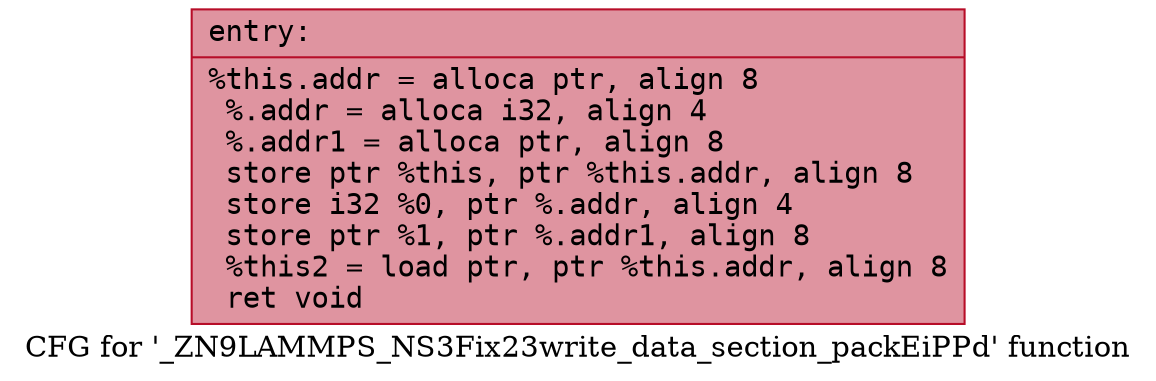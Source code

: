 digraph "CFG for '_ZN9LAMMPS_NS3Fix23write_data_section_packEiPPd' function" {
	label="CFG for '_ZN9LAMMPS_NS3Fix23write_data_section_packEiPPd' function";

	Node0x560f40cb6fe0 [shape=record,color="#b70d28ff", style=filled, fillcolor="#b70d2870" fontname="Courier",label="{entry:\l|  %this.addr = alloca ptr, align 8\l  %.addr = alloca i32, align 4\l  %.addr1 = alloca ptr, align 8\l  store ptr %this, ptr %this.addr, align 8\l  store i32 %0, ptr %.addr, align 4\l  store ptr %1, ptr %.addr1, align 8\l  %this2 = load ptr, ptr %this.addr, align 8\l  ret void\l}"];
}
